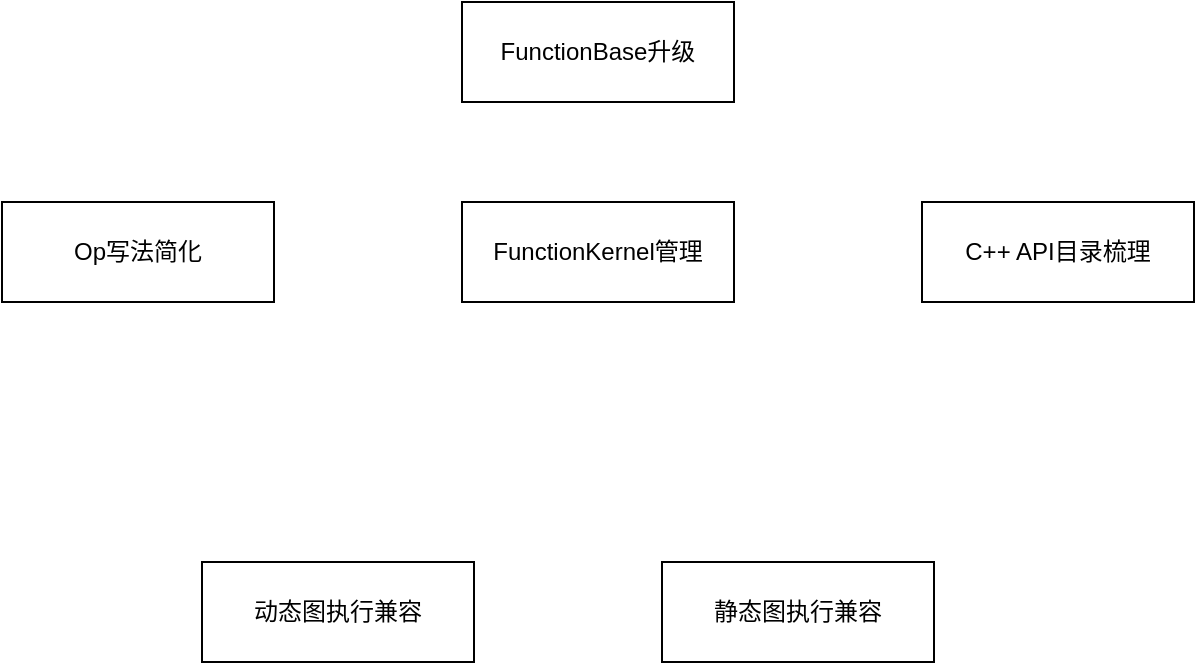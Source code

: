<mxfile version="14.7.2" type="github" pages="2">
  <diagram id="XrOp-hCifYHvVCoy_8z_" name="Works">
    <mxGraphModel dx="946" dy="613" grid="1" gridSize="10" guides="1" tooltips="1" connect="1" arrows="1" fold="1" page="1" pageScale="1" pageWidth="827" pageHeight="1169" math="0" shadow="0">
      <root>
        <mxCell id="0" />
        <mxCell id="1" parent="0" />
        <mxCell id="n34ojIebNzXvLdfFtZpw-1" value="FunctionBase升级" style="rounded=0;whiteSpace=wrap;html=1;" vertex="1" parent="1">
          <mxGeometry x="390" y="120" width="136" height="50" as="geometry" />
        </mxCell>
        <mxCell id="n34ojIebNzXvLdfFtZpw-3" value="Op写法简化" style="rounded=0;whiteSpace=wrap;html=1;" vertex="1" parent="1">
          <mxGeometry x="160" y="220" width="136" height="50" as="geometry" />
        </mxCell>
        <mxCell id="n34ojIebNzXvLdfFtZpw-4" value="FunctionKernel管理" style="rounded=0;whiteSpace=wrap;html=1;" vertex="1" parent="1">
          <mxGeometry x="390" y="220" width="136" height="50" as="geometry" />
        </mxCell>
        <mxCell id="n34ojIebNzXvLdfFtZpw-5" value="动态图执行兼容" style="rounded=0;whiteSpace=wrap;html=1;" vertex="1" parent="1">
          <mxGeometry x="260" y="400" width="136" height="50" as="geometry" />
        </mxCell>
        <mxCell id="n34ojIebNzXvLdfFtZpw-6" value="静态图执行兼容" style="rounded=0;whiteSpace=wrap;html=1;" vertex="1" parent="1">
          <mxGeometry x="490" y="400" width="136" height="50" as="geometry" />
        </mxCell>
        <mxCell id="n34ojIebNzXvLdfFtZpw-7" value="C++ API目录梳理" style="rounded=0;whiteSpace=wrap;html=1;" vertex="1" parent="1">
          <mxGeometry x="620" y="220" width="136" height="50" as="geometry" />
        </mxCell>
      </root>
    </mxGraphModel>
  </diagram>
  <diagram id="uijFHvmT4Csf2FrLwu89" name="torch-path">
    <mxGraphModel dx="946" dy="613" grid="1" gridSize="10" guides="1" tooltips="1" connect="1" arrows="1" fold="1" page="1" pageScale="1" pageWidth="827" pageHeight="1169" math="0" shadow="0">
      <root>
        <mxCell id="A5d_hz3Pc_tX-qH7mz_q-0" />
        <mxCell id="A5d_hz3Pc_tX-qH7mz_q-1" parent="A5d_hz3Pc_tX-qH7mz_q-0" />
        <mxCell id="A5d_hz3Pc_tX-qH7mz_q-6" style="edgeStyle=orthogonalEdgeStyle;rounded=0;orthogonalLoop=1;jettySize=auto;html=1;exitX=0.5;exitY=1;exitDx=0;exitDy=0;entryX=0.5;entryY=0;entryDx=0;entryDy=0;" edge="1" parent="A5d_hz3Pc_tX-qH7mz_q-1" source="A5d_hz3Pc_tX-qH7mz_q-2" target="A5d_hz3Pc_tX-qH7mz_q-3">
          <mxGeometry relative="1" as="geometry" />
        </mxCell>
        <mxCell id="A5d_hz3Pc_tX-qH7mz_q-2" value="torch.add" style="rounded=0;whiteSpace=wrap;html=1;" vertex="1" parent="A5d_hz3Pc_tX-qH7mz_q-1">
          <mxGeometry x="260" y="80" width="130" height="40" as="geometry" />
        </mxCell>
        <mxCell id="A5d_hz3Pc_tX-qH7mz_q-7" style="edgeStyle=orthogonalEdgeStyle;rounded=0;orthogonalLoop=1;jettySize=auto;html=1;exitX=0.5;exitY=1;exitDx=0;exitDy=0;" edge="1" parent="A5d_hz3Pc_tX-qH7mz_q-1" source="A5d_hz3Pc_tX-qH7mz_q-3" target="A5d_hz3Pc_tX-qH7mz_q-4">
          <mxGeometry relative="1" as="geometry" />
        </mxCell>
        <mxCell id="A5d_hz3Pc_tX-qH7mz_q-3" value="at::Tensor::add" style="rounded=0;whiteSpace=wrap;html=1;" vertex="1" parent="A5d_hz3Pc_tX-qH7mz_q-1">
          <mxGeometry x="260" y="150" width="130" height="40" as="geometry" />
        </mxCell>
        <mxCell id="A5d_hz3Pc_tX-qH7mz_q-8" style="edgeStyle=orthogonalEdgeStyle;rounded=0;orthogonalLoop=1;jettySize=auto;html=1;exitX=0.5;exitY=1;exitDx=0;exitDy=0;" edge="1" parent="A5d_hz3Pc_tX-qH7mz_q-1" source="A5d_hz3Pc_tX-qH7mz_q-4">
          <mxGeometry relative="1" as="geometry">
            <mxPoint x="325" y="290" as="targetPoint" />
          </mxGeometry>
        </mxCell>
        <mxCell id="A5d_hz3Pc_tX-qH7mz_q-4" value="Dispatcher" style="rounded=0;whiteSpace=wrap;html=1;" vertex="1" parent="A5d_hz3Pc_tX-qH7mz_q-1">
          <mxGeometry x="260" y="220" width="130" height="40" as="geometry" />
        </mxCell>
        <mxCell id="A5d_hz3Pc_tX-qH7mz_q-13" value="" style="edgeStyle=orthogonalEdgeStyle;rounded=0;orthogonalLoop=1;jettySize=auto;html=1;" edge="1" parent="A5d_hz3Pc_tX-qH7mz_q-1" source="A5d_hz3Pc_tX-qH7mz_q-5" target="A5d_hz3Pc_tX-qH7mz_q-9">
          <mxGeometry relative="1" as="geometry" />
        </mxCell>
        <mxCell id="A5d_hz3Pc_tX-qH7mz_q-20" style="edgeStyle=orthogonalEdgeStyle;rounded=0;orthogonalLoop=1;jettySize=auto;html=1;exitX=0.5;exitY=1;exitDx=0;exitDy=0;" edge="1" parent="A5d_hz3Pc_tX-qH7mz_q-1" source="A5d_hz3Pc_tX-qH7mz_q-5">
          <mxGeometry relative="1" as="geometry">
            <mxPoint x="325" y="450" as="targetPoint" />
          </mxGeometry>
        </mxCell>
        <mxCell id="A5d_hz3Pc_tX-qH7mz_q-5" value="call final add(args...)" style="rounded=0;whiteSpace=wrap;html=1;" vertex="1" parent="A5d_hz3Pc_tX-qH7mz_q-1">
          <mxGeometry x="250" y="380" width="150" height="40" as="geometry" />
        </mxCell>
        <mxCell id="A5d_hz3Pc_tX-qH7mz_q-11" style="edgeStyle=orthogonalEdgeStyle;rounded=0;orthogonalLoop=1;jettySize=auto;html=1;exitX=0.5;exitY=1;exitDx=0;exitDy=0;entryX=0.5;entryY=0;entryDx=0;entryDy=0;" edge="1" parent="A5d_hz3Pc_tX-qH7mz_q-1" source="A5d_hz3Pc_tX-qH7mz_q-9" target="A5d_hz3Pc_tX-qH7mz_q-5">
          <mxGeometry relative="1" as="geometry" />
        </mxCell>
        <mxCell id="A5d_hz3Pc_tX-qH7mz_q-12" value="Yes" style="edgeLabel;html=1;align=center;verticalAlign=middle;resizable=0;points=[];" vertex="1" connectable="0" parent="A5d_hz3Pc_tX-qH7mz_q-11">
          <mxGeometry x="-0.467" y="-1" relative="1" as="geometry">
            <mxPoint y="9" as="offset" />
          </mxGeometry>
        </mxCell>
        <mxCell id="A5d_hz3Pc_tX-qH7mz_q-16" style="edgeStyle=orthogonalEdgeStyle;rounded=0;orthogonalLoop=1;jettySize=auto;html=1;exitX=1;exitY=0.5;exitDx=0;exitDy=0;" edge="1" parent="A5d_hz3Pc_tX-qH7mz_q-1" source="A5d_hz3Pc_tX-qH7mz_q-9" target="A5d_hz3Pc_tX-qH7mz_q-15">
          <mxGeometry relative="1" as="geometry" />
        </mxCell>
        <mxCell id="A5d_hz3Pc_tX-qH7mz_q-19" value="No" style="edgeLabel;html=1;align=center;verticalAlign=middle;resizable=0;points=[];" vertex="1" connectable="0" parent="A5d_hz3Pc_tX-qH7mz_q-16">
          <mxGeometry x="-0.72" y="1" relative="1" as="geometry">
            <mxPoint x="9" y="1" as="offset" />
          </mxGeometry>
        </mxCell>
        <mxCell id="A5d_hz3Pc_tX-qH7mz_q-9" value="End Function?" style="rhombus;whiteSpace=wrap;html=1;" vertex="1" parent="A5d_hz3Pc_tX-qH7mz_q-1">
          <mxGeometry x="240" y="290" width="170" height="50" as="geometry" />
        </mxCell>
        <mxCell id="A5d_hz3Pc_tX-qH7mz_q-17" style="edgeStyle=orthogonalEdgeStyle;rounded=0;orthogonalLoop=1;jettySize=auto;html=1;entryX=1;entryY=0.5;entryDx=0;entryDy=0;" edge="1" parent="A5d_hz3Pc_tX-qH7mz_q-1" source="A5d_hz3Pc_tX-qH7mz_q-15" target="A5d_hz3Pc_tX-qH7mz_q-4">
          <mxGeometry relative="1" as="geometry">
            <Array as="points">
              <mxPoint x="510" y="240" />
            </Array>
          </mxGeometry>
        </mxCell>
        <mxCell id="A5d_hz3Pc_tX-qH7mz_q-18" value="redispatch" style="edgeLabel;html=1;align=center;verticalAlign=middle;resizable=0;points=[];" vertex="1" connectable="0" parent="A5d_hz3Pc_tX-qH7mz_q-17">
          <mxGeometry x="0.006" y="-3" relative="1" as="geometry">
            <mxPoint as="offset" />
          </mxGeometry>
        </mxCell>
        <mxCell id="A5d_hz3Pc_tX-qH7mz_q-15" value="call add(args..)" style="rounded=0;whiteSpace=wrap;html=1;" vertex="1" parent="A5d_hz3Pc_tX-qH7mz_q-1">
          <mxGeometry x="450" y="295" width="130" height="40" as="geometry" />
        </mxCell>
        <mxCell id="A5d_hz3Pc_tX-qH7mz_q-21" value="return Tensor" style="rounded=0;whiteSpace=wrap;html=1;" vertex="1" parent="A5d_hz3Pc_tX-qH7mz_q-1">
          <mxGeometry x="250" y="450" width="150" height="40" as="geometry" />
        </mxCell>
        <mxCell id="A5d_hz3Pc_tX-qH7mz_q-22" value="" style="rounded=0;whiteSpace=wrap;html=1;dashed=1;fillColor=none;" vertex="1" parent="A5d_hz3Pc_tX-qH7mz_q-1">
          <mxGeometry x="180" y="200" width="410" height="230" as="geometry" />
        </mxCell>
        <mxCell id="A5d_hz3Pc_tX-qH7mz_q-23" value="找对应Function，然后调用" style="text;html=1;strokeColor=none;fillColor=none;align=center;verticalAlign=middle;whiteSpace=wrap;rounded=0;dashed=1;" vertex="1" parent="A5d_hz3Pc_tX-qH7mz_q-1">
          <mxGeometry x="412" y="390" width="170" height="20" as="geometry" />
        </mxCell>
      </root>
    </mxGraphModel>
  </diagram>
</mxfile>
